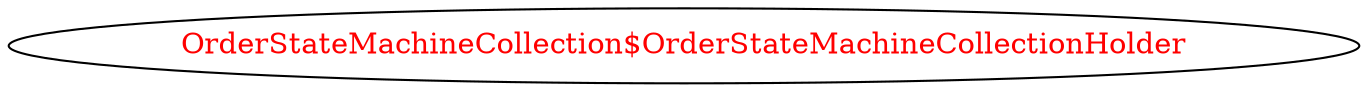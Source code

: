 digraph dependencyGraph {
 concentrate=true;
 ranksep="2.0";
 rankdir="LR"; 
 splines="ortho";
"OrderStateMachineCollection$OrderStateMachineCollectionHolder" [fontcolor="red"];
}